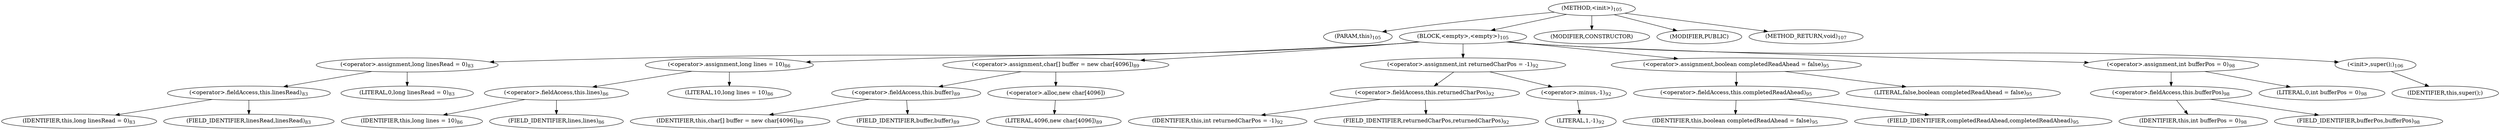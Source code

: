 digraph "&lt;init&gt;" {  
"42" [label = <(METHOD,&lt;init&gt;)<SUB>105</SUB>> ]
"4" [label = <(PARAM,this)<SUB>105</SUB>> ]
"43" [label = <(BLOCK,&lt;empty&gt;,&lt;empty&gt;)<SUB>105</SUB>> ]
"44" [label = <(&lt;operator&gt;.assignment,long linesRead = 0)<SUB>83</SUB>> ]
"45" [label = <(&lt;operator&gt;.fieldAccess,this.linesRead)<SUB>83</SUB>> ]
"46" [label = <(IDENTIFIER,this,long linesRead = 0)<SUB>83</SUB>> ]
"47" [label = <(FIELD_IDENTIFIER,linesRead,linesRead)<SUB>83</SUB>> ]
"48" [label = <(LITERAL,0,long linesRead = 0)<SUB>83</SUB>> ]
"49" [label = <(&lt;operator&gt;.assignment,long lines = 10)<SUB>86</SUB>> ]
"50" [label = <(&lt;operator&gt;.fieldAccess,this.lines)<SUB>86</SUB>> ]
"51" [label = <(IDENTIFIER,this,long lines = 10)<SUB>86</SUB>> ]
"52" [label = <(FIELD_IDENTIFIER,lines,lines)<SUB>86</SUB>> ]
"53" [label = <(LITERAL,10,long lines = 10)<SUB>86</SUB>> ]
"54" [label = <(&lt;operator&gt;.assignment,char[] buffer = new char[4096])<SUB>89</SUB>> ]
"55" [label = <(&lt;operator&gt;.fieldAccess,this.buffer)<SUB>89</SUB>> ]
"56" [label = <(IDENTIFIER,this,char[] buffer = new char[4096])<SUB>89</SUB>> ]
"57" [label = <(FIELD_IDENTIFIER,buffer,buffer)<SUB>89</SUB>> ]
"58" [label = <(&lt;operator&gt;.alloc,new char[4096])> ]
"59" [label = <(LITERAL,4096,new char[4096])<SUB>89</SUB>> ]
"60" [label = <(&lt;operator&gt;.assignment,int returnedCharPos = -1)<SUB>92</SUB>> ]
"61" [label = <(&lt;operator&gt;.fieldAccess,this.returnedCharPos)<SUB>92</SUB>> ]
"62" [label = <(IDENTIFIER,this,int returnedCharPos = -1)<SUB>92</SUB>> ]
"63" [label = <(FIELD_IDENTIFIER,returnedCharPos,returnedCharPos)<SUB>92</SUB>> ]
"64" [label = <(&lt;operator&gt;.minus,-1)<SUB>92</SUB>> ]
"65" [label = <(LITERAL,1,-1)<SUB>92</SUB>> ]
"66" [label = <(&lt;operator&gt;.assignment,boolean completedReadAhead = false)<SUB>95</SUB>> ]
"67" [label = <(&lt;operator&gt;.fieldAccess,this.completedReadAhead)<SUB>95</SUB>> ]
"68" [label = <(IDENTIFIER,this,boolean completedReadAhead = false)<SUB>95</SUB>> ]
"69" [label = <(FIELD_IDENTIFIER,completedReadAhead,completedReadAhead)<SUB>95</SUB>> ]
"70" [label = <(LITERAL,false,boolean completedReadAhead = false)<SUB>95</SUB>> ]
"71" [label = <(&lt;operator&gt;.assignment,int bufferPos = 0)<SUB>98</SUB>> ]
"72" [label = <(&lt;operator&gt;.fieldAccess,this.bufferPos)<SUB>98</SUB>> ]
"73" [label = <(IDENTIFIER,this,int bufferPos = 0)<SUB>98</SUB>> ]
"74" [label = <(FIELD_IDENTIFIER,bufferPos,bufferPos)<SUB>98</SUB>> ]
"75" [label = <(LITERAL,0,int bufferPos = 0)<SUB>98</SUB>> ]
"76" [label = <(&lt;init&gt;,super();)<SUB>106</SUB>> ]
"3" [label = <(IDENTIFIER,this,super();)> ]
"77" [label = <(MODIFIER,CONSTRUCTOR)> ]
"78" [label = <(MODIFIER,PUBLIC)> ]
"79" [label = <(METHOD_RETURN,void)<SUB>107</SUB>> ]
  "42" -> "4" 
  "42" -> "43" 
  "42" -> "77" 
  "42" -> "78" 
  "42" -> "79" 
  "43" -> "44" 
  "43" -> "49" 
  "43" -> "54" 
  "43" -> "60" 
  "43" -> "66" 
  "43" -> "71" 
  "43" -> "76" 
  "44" -> "45" 
  "44" -> "48" 
  "45" -> "46" 
  "45" -> "47" 
  "49" -> "50" 
  "49" -> "53" 
  "50" -> "51" 
  "50" -> "52" 
  "54" -> "55" 
  "54" -> "58" 
  "55" -> "56" 
  "55" -> "57" 
  "58" -> "59" 
  "60" -> "61" 
  "60" -> "64" 
  "61" -> "62" 
  "61" -> "63" 
  "64" -> "65" 
  "66" -> "67" 
  "66" -> "70" 
  "67" -> "68" 
  "67" -> "69" 
  "71" -> "72" 
  "71" -> "75" 
  "72" -> "73" 
  "72" -> "74" 
  "76" -> "3" 
}
